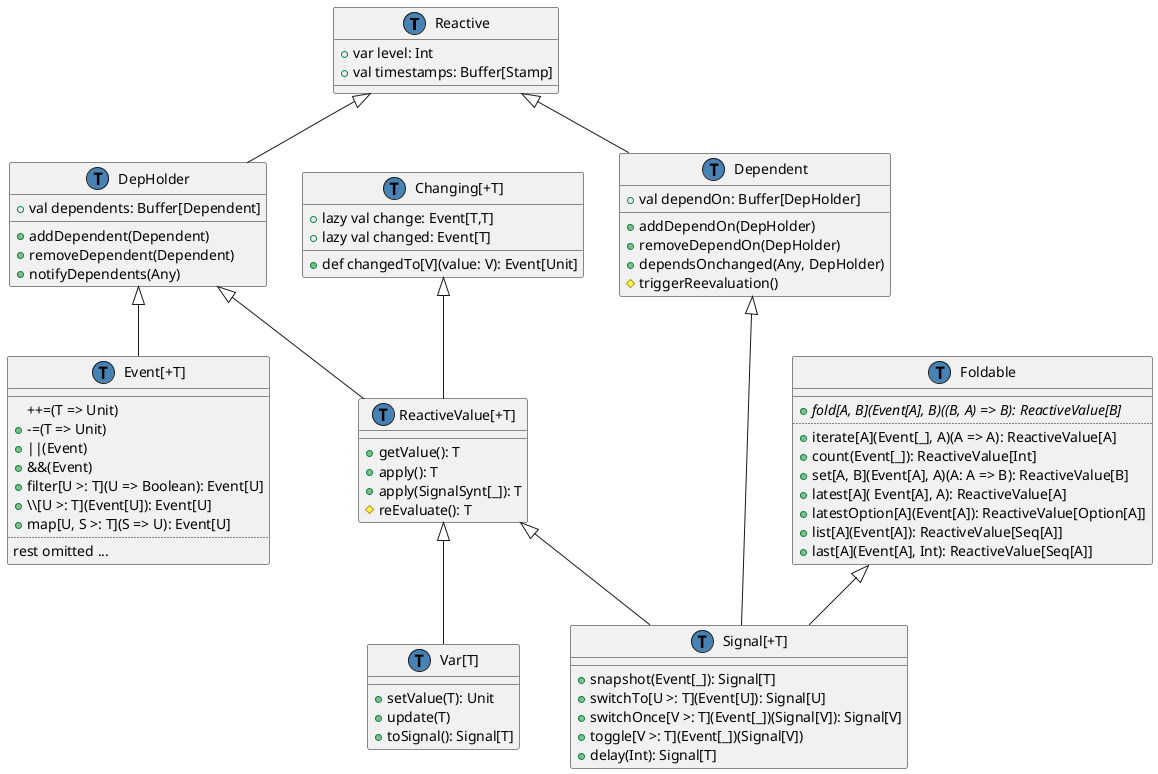 @startuml
class Reactive {
  +var level: Int
  +val timestamps: Buffer[Stamp]
}

class DepHolder {
  +val dependents: Buffer[Dependent]
  __
  +addDependent(Dependent)
  +removeDependent(Dependent)
  +notifyDependents(Any)
}
Reactive <|-- DepHolder

class Dependent {
  +val dependOn: Buffer[DepHolder]
  __
  +addDependOn(DepHolder)
  +removeDependOn(DepHolder)
  +dependsOnchanged(Any, DepHolder)
  #triggerReevaluation()
}
Reactive <|-- Dependent

class "ReactiveValue[+T]" as ReactiveValue {
  +getValue(): T
  +apply(): T
  +apply(SignalSynt[_]): T
  #reEvaluate(): T
}
DepHolder <|-- ReactiveValue

class "Var[T]" as Var {
  __
  +setValue(T): Unit
  +update(T)
  +toSignal(): Signal[T]
}
ReactiveValue <|-- Var

class "Signal[+T]" as Signal {
  __
  +snapshot(Event[_]): Signal[T]
  +switchTo[U >: T](Event[U]): Signal[U]
  +switchOnce[V >: T](Event[_])(Signal[V]): Signal[V]
  +toggle[V >: T](Event[_])(Signal[V])
  +delay(Int): Signal[T]
}
Dependent <|-- Signal
ReactiveValue <|-- Signal
Foldable <|-- Signal

class "Event[+T]" as Event {
  __
  ++=(T => Unit)
  +-=(T => Unit)
  +||(Event)
  +&&(Event)
  +filter[U >: T](U => Boolean): Event[U]
  +\\\[U >: T](Event[U]): Event[U]
  +map[U, S >: T](S => U): Event[U]
  ..
  rest omitted ...
}
DepHolder <|-- Event

class Foldable {
  __
  + {abstract} fold[A, B](Event[A], B)((B, A) => B): ReactiveValue[B]
  ..
  +iterate[A](Event[_], A)(A => A): ReactiveValue[A]
  +count(Event[_]): ReactiveValue[Int]
  +set[A, B](Event[A], A)(A: A => B): ReactiveValue[B]
  +latest[A]( Event[A], A): ReactiveValue[A]
  +latestOption[A](Event[A]): ReactiveValue[Option[A]]
  +list[A](Event[A]): ReactiveValue[Seq[A]]
  +last[A](Event[A], Int): ReactiveValue[Seq[A]]
}

class "Changing[+T]" as Changing {
  +lazy val change: Event[T,T]
  +lazy val changed: Event[T]
  __
  +def changedTo[V](value: V): Event[Unit]
}
Changing <|-- ReactiveValue

class Signal << (T,#4682b4) >>
class Var << (T,#4682b4) >>
class DepHolder << (T,#4682b4) >>
class Dependent << (T,#4682b4) >>
class Reactive << (T,#4682b4) >>
class Event << (T,#4682b4) >>
class ReactiveValue << (T,#4682b4) >>
class Changing << (T,#4682b4) >>
class Foldable << (T,#4682b4) >>
@enduml